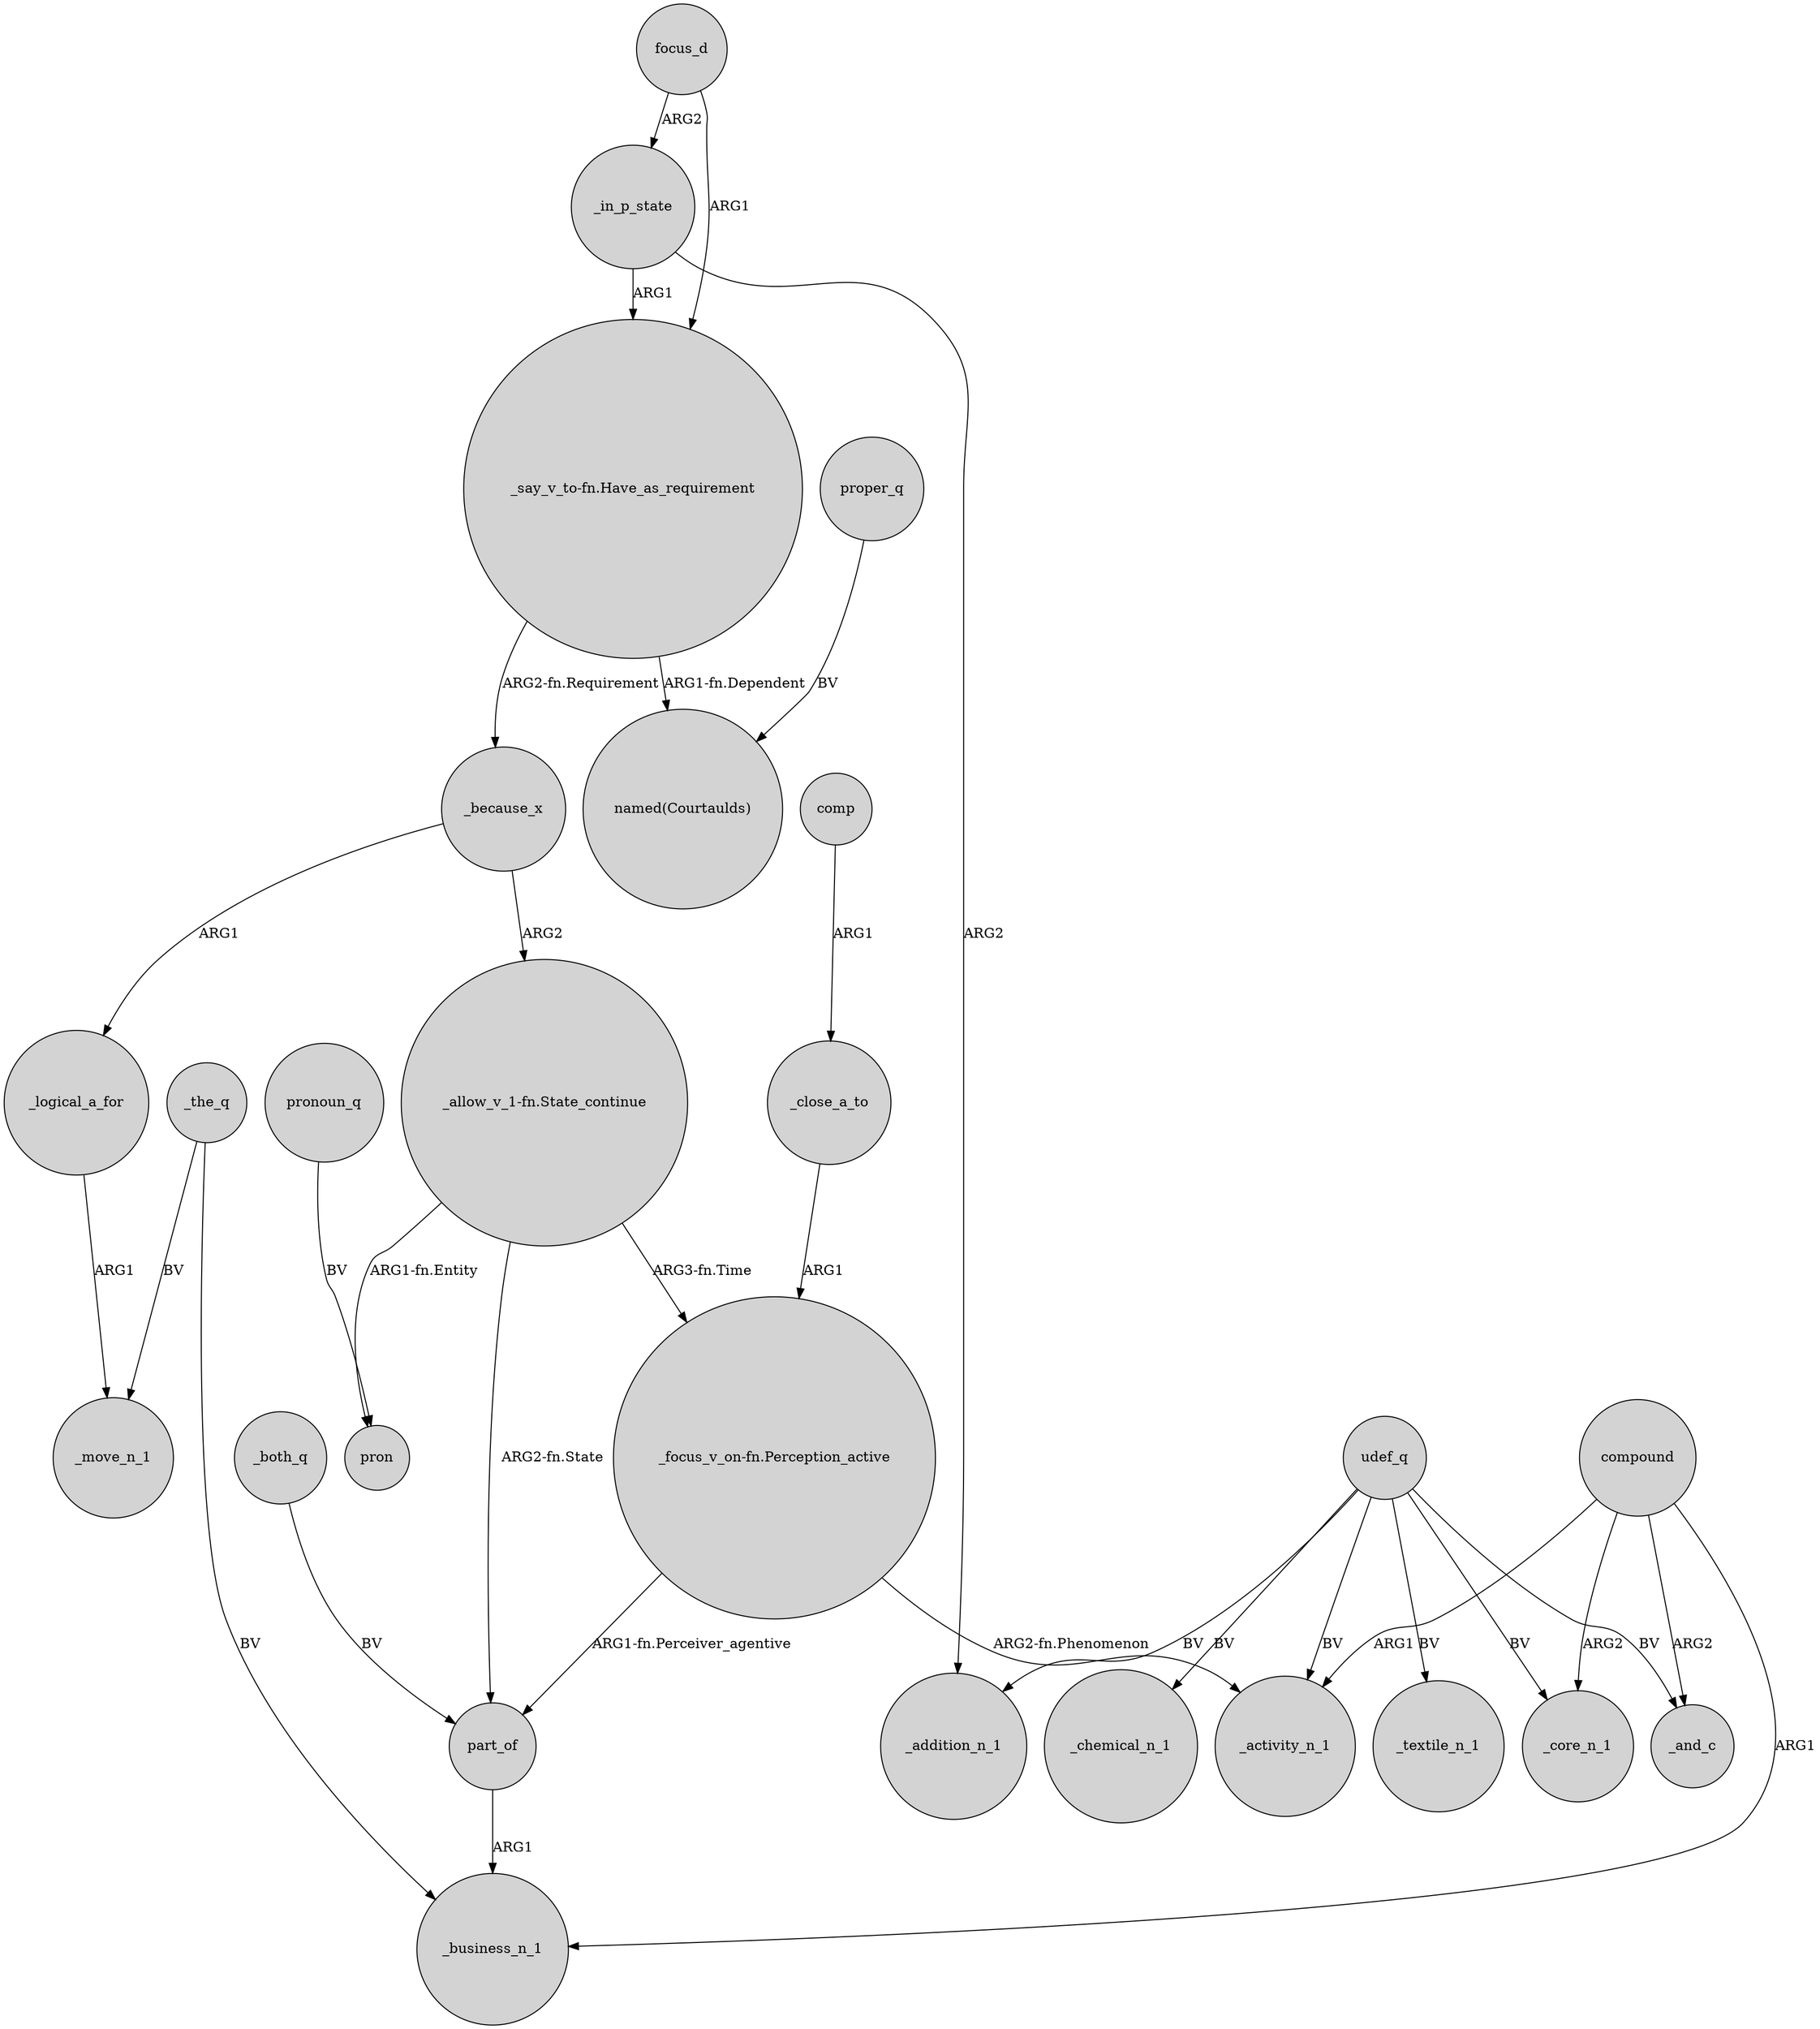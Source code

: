 digraph {
	node [shape=circle style=filled]
	focus_d -> _in_p_state [label=ARG2]
	udef_q -> _textile_n_1 [label=BV]
	"_focus_v_on-fn.Perception_active" -> part_of [label="ARG1-fn.Perceiver_agentive"]
	compound -> _core_n_1 [label=ARG2]
	focus_d -> "_say_v_to-fn.Have_as_requirement" [label=ARG1]
	_because_x -> "_allow_v_1-fn.State_continue" [label=ARG2]
	"_focus_v_on-fn.Perception_active" -> _activity_n_1 [label="ARG2-fn.Phenomenon"]
	_the_q -> _business_n_1 [label=BV]
	_because_x -> _logical_a_for [label=ARG1]
	_in_p_state -> "_say_v_to-fn.Have_as_requirement" [label=ARG1]
	udef_q -> _addition_n_1 [label=BV]
	"_allow_v_1-fn.State_continue" -> "_focus_v_on-fn.Perception_active" [label="ARG3-fn.Time"]
	"_say_v_to-fn.Have_as_requirement" -> _because_x [label="ARG2-fn.Requirement"]
	udef_q -> _and_c [label=BV]
	udef_q -> _chemical_n_1 [label=BV]
	comp -> _close_a_to [label=ARG1]
	compound -> _and_c [label=ARG2]
	udef_q -> _core_n_1 [label=BV]
	"_say_v_to-fn.Have_as_requirement" -> "named(Courtaulds)" [label="ARG1-fn.Dependent"]
	pronoun_q -> pron [label=BV]
	_close_a_to -> "_focus_v_on-fn.Perception_active" [label=ARG1]
	proper_q -> "named(Courtaulds)" [label=BV]
	_both_q -> part_of [label=BV]
	"_allow_v_1-fn.State_continue" -> pron [label="ARG1-fn.Entity"]
	_in_p_state -> _addition_n_1 [label=ARG2]
	"_allow_v_1-fn.State_continue" -> part_of [label="ARG2-fn.State"]
	compound -> _business_n_1 [label=ARG1]
	part_of -> _business_n_1 [label=ARG1]
	_logical_a_for -> _move_n_1 [label=ARG1]
	udef_q -> _activity_n_1 [label=BV]
	_the_q -> _move_n_1 [label=BV]
	compound -> _activity_n_1 [label=ARG1]
}
